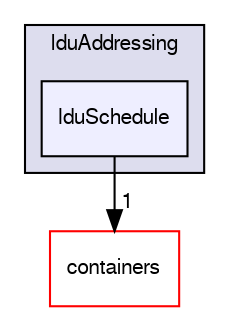 digraph "src/OpenFOAM/matrices/lduMatrix/lduAddressing/lduSchedule" {
  bgcolor=transparent;
  compound=true
  node [ fontsize="10", fontname="FreeSans"];
  edge [ labelfontsize="10", labelfontname="FreeSans"];
  subgraph clusterdir_12547202c65033a69d4e18947f2fbe2a {
    graph [ bgcolor="#ddddee", pencolor="black", label="lduAddressing" fontname="FreeSans", fontsize="10", URL="dir_12547202c65033a69d4e18947f2fbe2a.html"]
  dir_72c95df18b7aec0176d73d302e28ac90 [shape=box, label="lduSchedule", style="filled", fillcolor="#eeeeff", pencolor="black", URL="dir_72c95df18b7aec0176d73d302e28ac90.html"];
  }
  dir_19d0872053bde092be81d7fe3f56cbf7 [shape=box label="containers" color="red" URL="dir_19d0872053bde092be81d7fe3f56cbf7.html"];
  dir_72c95df18b7aec0176d73d302e28ac90->dir_19d0872053bde092be81d7fe3f56cbf7 [headlabel="1", labeldistance=1.5 headhref="dir_001981_001737.html"];
}

